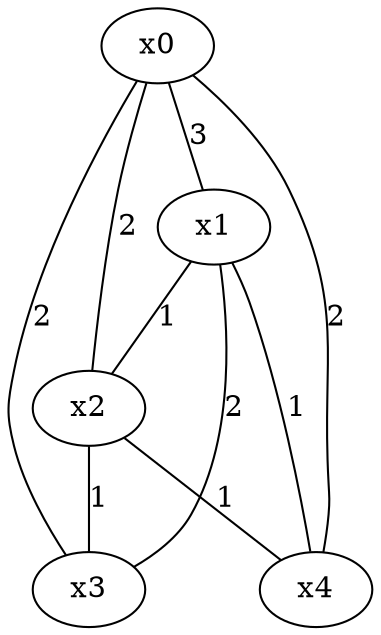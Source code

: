 graph {
	x0 -- x1 [label=3]
	x0 -- x2 [label=2]
	x0 -- x3 [label=2]
	x0 -- x4 [label=2]
	x1 -- x2 [label=1]
	x1 -- x3 [label=2]
	x1 -- x4 [label=1]
	x2 -- x3 [label=1]
	x2 -- x4 [label=1]
}
